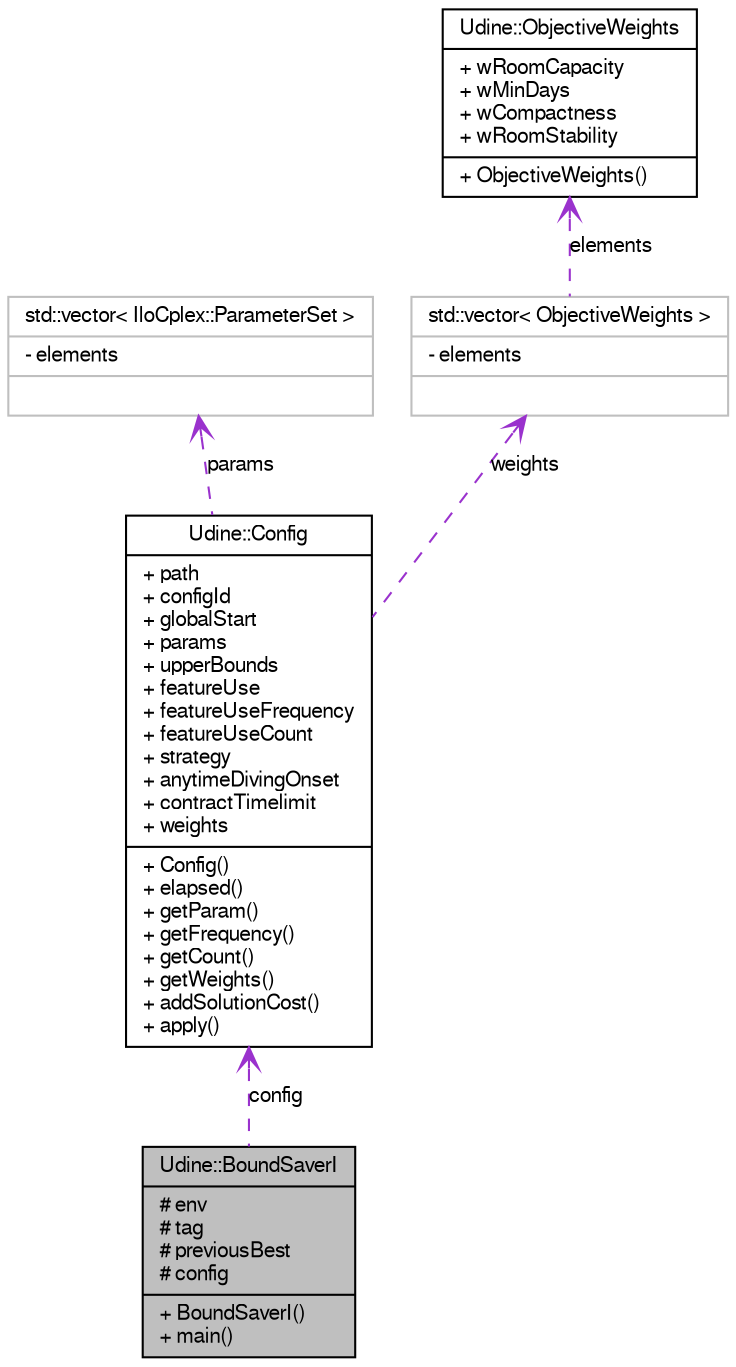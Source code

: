 digraph G
{
  edge [fontname="FreeSans",fontsize="10",labelfontname="FreeSans",labelfontsize="10"];
  node [fontname="FreeSans",fontsize="10",shape=record];
  Node1 [label="{Udine::BoundSaverI\n|# env\l# tag\l# previousBest\l# config\l|+ BoundSaverI()\l+ main()\l}",height=0.2,width=0.4,color="black", fillcolor="grey75", style="filled" fontcolor="black"];
  Node2 -> Node1 [dir=back,color="darkorchid3",fontsize="10",style="dashed",label="config",arrowtail="open",fontname="FreeSans"];
  Node2 [label="{Udine::Config\n|+ path\l+ configId\l+ globalStart\l+ params\l+ upperBounds\l+ featureUse\l+ featureUseFrequency\l+ featureUseCount\l+ strategy\l+ anytimeDivingOnset\l+ contractTimelimit\l+ weights\l|+ Config()\l+ elapsed()\l+ getParam()\l+ getFrequency()\l+ getCount()\l+ getWeights()\l+ addSolutionCost()\l+ apply()\l}",height=0.2,width=0.4,color="black", fillcolor="white", style="filled",URL="$struct_udine_1_1_config.html"];
  Node3 -> Node2 [dir=back,color="darkorchid3",fontsize="10",style="dashed",label="params",arrowtail="open",fontname="FreeSans"];
  Node3 [label="{std::vector\< IloCplex::ParameterSet \>\n|- elements\l|}",height=0.2,width=0.4,color="grey75", fillcolor="white", style="filled"];
  Node4 -> Node2 [dir=back,color="darkorchid3",fontsize="10",style="dashed",label="weights",arrowtail="open",fontname="FreeSans"];
  Node4 [label="{std::vector\< ObjectiveWeights \>\n|- elements\l|}",height=0.2,width=0.4,color="grey75", fillcolor="white", style="filled"];
  Node5 -> Node4 [dir=back,color="darkorchid3",fontsize="10",style="dashed",label="elements",arrowtail="open",fontname="FreeSans"];
  Node5 [label="{Udine::ObjectiveWeights\n|+ wRoomCapacity\l+ wMinDays\l+ wCompactness\l+ wRoomStability\l|+ ObjectiveWeights()\l}",height=0.2,width=0.4,color="black", fillcolor="white", style="filled",URL="$struct_udine_1_1_objective_weights.html"];
}
